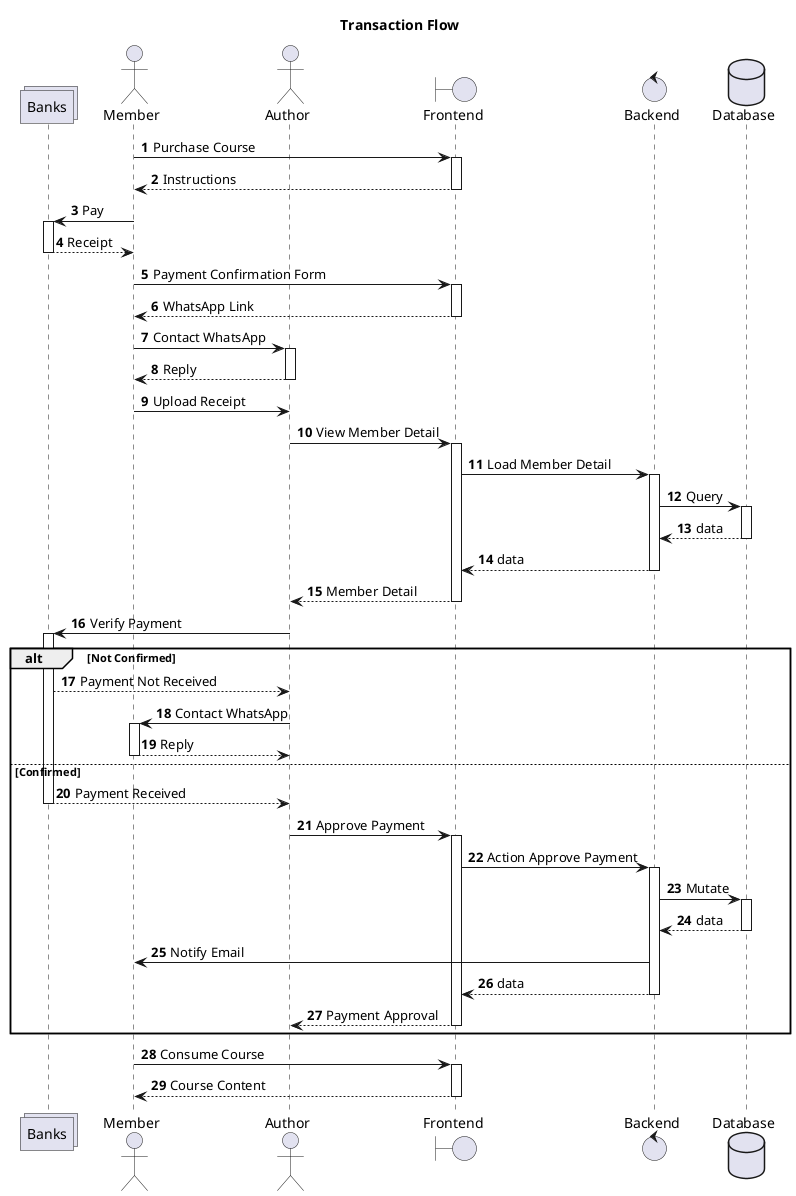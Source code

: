 @startuml "Transaction Flow"
title "Transaction Flow"

collections Banks
actor Member
actor Author
boundary Frontend as FE
control Backend as BE
database Database as DB

autonumber
autoactivate on

Member -> FE: Purchase Course
return Instructions
Member -> Banks: Pay
return Receipt
Member -> FE: Payment Confirmation Form
return WhatsApp Link
Member -> Author: Contact WhatsApp
return Reply

autoactivate off
Member -> Author: Upload Receipt
autoactivate on

Author -> FE: View Member Detail
FE -> BE: Load Member Detail
BE -> DB: Query
return data
return data
return Member Detail

Author -> Banks: Verify Payment

autoactivate off

alt Not Confirmed
  Banks --> Author: Payment Not Received
  autoactivate on
  Author -> Member: Contact WhatsApp
  return Reply
else Confirmed
  return Payment Received
  Author -> FE: Approve Payment
  FE -> BE: Action Approve Payment
  BE -> DB: Mutate
  return data

  autoactivate off
  BE -> Member: Notify Email
  autoactivate on

  return data
  return Payment Approval
end

Member -> FE: Consume Course
return Course Content
@enduml
